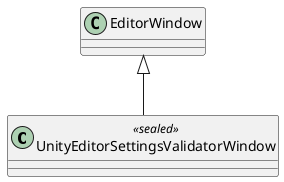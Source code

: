 @startuml
class UnityEditorSettingsValidatorWindow <<sealed>> {
}
EditorWindow <|-- UnityEditorSettingsValidatorWindow
@enduml
